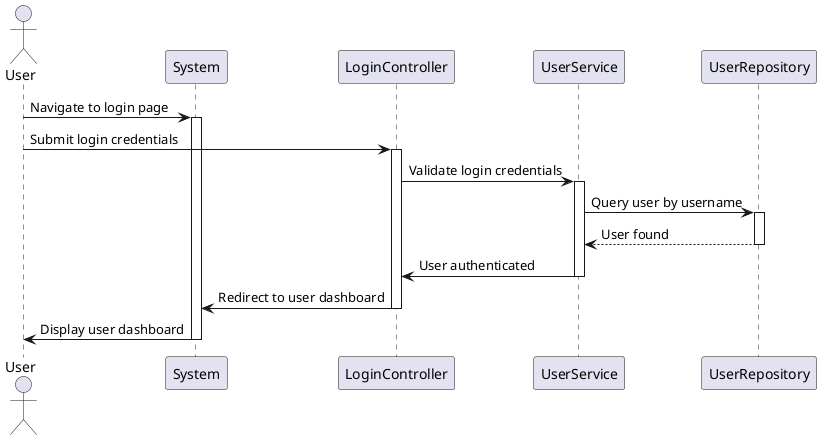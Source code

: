 @startuml

actor User as User
participant "System" as System
participant LoginController as Controller
participant UserService as UserService
participant UserRepository as UserRepo

User -> System: Navigate to login page
activate System

User -> Controller: Submit login credentials
activate Controller

Controller -> UserService: Validate login credentials
activate UserService

UserService -> UserRepo: Query user by username
activate UserRepo
UserRepo --> UserService: User found
deactivate UserRepo

UserService -> Controller: User authenticated
deactivate UserService

Controller -> System: Redirect to user dashboard
deactivate Controller

System -> User: Display user dashboard

deactivate System
@enduml
